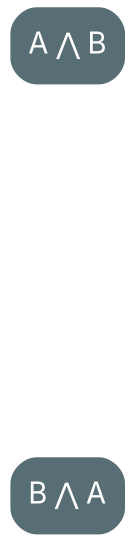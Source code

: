 digraph {
    bgcolor=transparent

    // Default theme: enabled
    node[shape="rectangle" style="rounded,filled" color="#586E75" fillcolor="#586E75" fontcolor="#ffffff" fontname="Inter,Arial"]
    edge [color="#586E75" fontcolor="#000000" fontname="Inter,Arial" fontsize=11]

    AandB[label="A ⋀ B"]
    AndAB[label="aᵢ ⋀ bⱼ" fillcolor="#ffffff" fontcolor="#586E75" style=invis]

    AandB -> AndAB[style=invis]

    BandA[label="B ⋀ A"]
    AndBA[label="bⱼ ⋀ aᵢ" fillcolor="#ffffff" fontcolor="#586E75" style=invis]

    AndBA -> BandA[dir=back style=invis]

    AndAB -> AndBA[style=invis]
    AndBA -> AndAB[style=invis]
}
